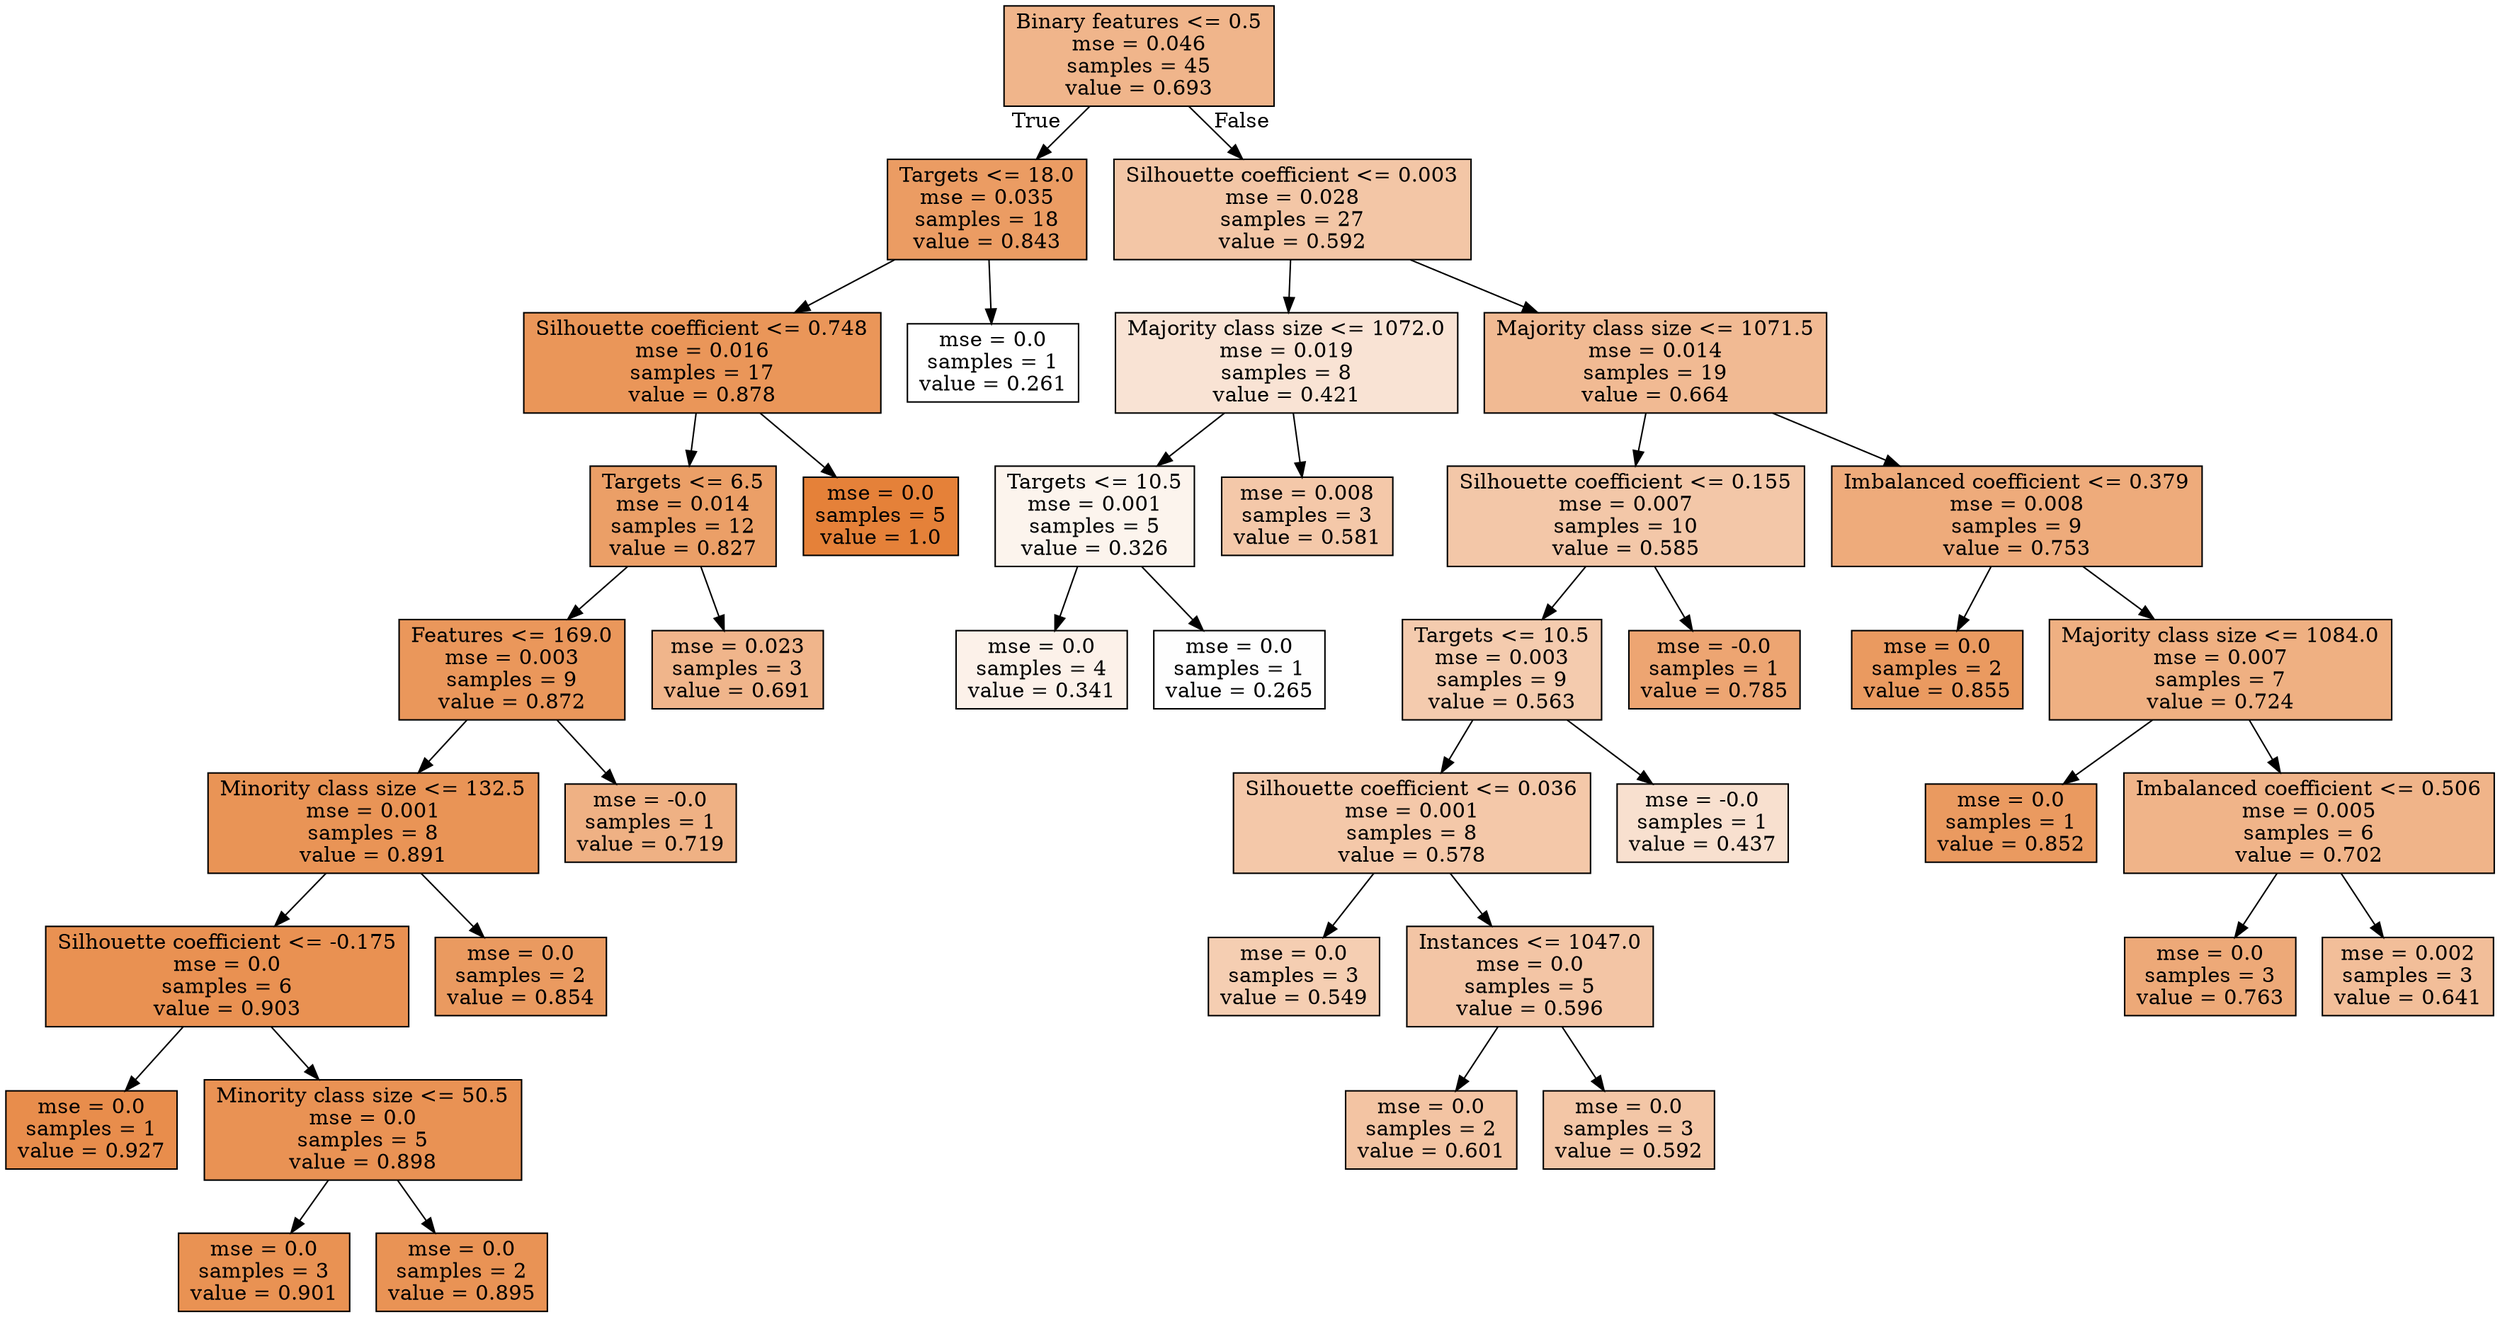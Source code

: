 digraph Tree {
node [shape=box, style="filled", color="black"] ;
0 [label="Binary features <= 0.5\nmse = 0.046\nsamples = 45\nvalue = 0.693", fillcolor="#e5813995"] ;
1 [label="Targets <= 18.0\nmse = 0.035\nsamples = 18\nvalue = 0.843", fillcolor="#e58139c9"] ;
0 -> 1 [labeldistance=2.5, labelangle=45, headlabel="True"] ;
2 [label="Silhouette coefficient <= 0.748\nmse = 0.016\nsamples = 17\nvalue = 0.878", fillcolor="#e58139d5"] ;
1 -> 2 ;
3 [label="Targets <= 6.5\nmse = 0.014\nsamples = 12\nvalue = 0.827", fillcolor="#e58139c3"] ;
2 -> 3 ;
4 [label="Features <= 169.0\nmse = 0.003\nsamples = 9\nvalue = 0.872", fillcolor="#e58139d3"] ;
3 -> 4 ;
5 [label="Minority class size <= 132.5\nmse = 0.001\nsamples = 8\nvalue = 0.891", fillcolor="#e58139d9"] ;
4 -> 5 ;
6 [label="Silhouette coefficient <= -0.175\nmse = 0.0\nsamples = 6\nvalue = 0.903", fillcolor="#e58139de"] ;
5 -> 6 ;
7 [label="mse = 0.0\nsamples = 1\nvalue = 0.927", fillcolor="#e58139e6"] ;
6 -> 7 ;
8 [label="Minority class size <= 50.5\nmse = 0.0\nsamples = 5\nvalue = 0.898", fillcolor="#e58139dc"] ;
6 -> 8 ;
9 [label="mse = 0.0\nsamples = 3\nvalue = 0.901", fillcolor="#e58139dd"] ;
8 -> 9 ;
10 [label="mse = 0.0\nsamples = 2\nvalue = 0.895", fillcolor="#e58139db"] ;
8 -> 10 ;
11 [label="mse = 0.0\nsamples = 2\nvalue = 0.854", fillcolor="#e58139cd"] ;
5 -> 11 ;
12 [label="mse = -0.0\nsamples = 1\nvalue = 0.719", fillcolor="#e581399e"] ;
4 -> 12 ;
13 [label="mse = 0.023\nsamples = 3\nvalue = 0.691", fillcolor="#e5813995"] ;
3 -> 13 ;
14 [label="mse = 0.0\nsamples = 5\nvalue = 1.0", fillcolor="#e58139ff"] ;
2 -> 14 ;
15 [label="mse = 0.0\nsamples = 1\nvalue = 0.261", fillcolor="#e5813900"] ;
1 -> 15 ;
16 [label="Silhouette coefficient <= 0.003\nmse = 0.028\nsamples = 27\nvalue = 0.592", fillcolor="#e5813972"] ;
0 -> 16 [labeldistance=2.5, labelangle=-45, headlabel="False"] ;
17 [label="Majority class size <= 1072.0\nmse = 0.019\nsamples = 8\nvalue = 0.421", fillcolor="#e5813937"] ;
16 -> 17 ;
18 [label="Targets <= 10.5\nmse = 0.001\nsamples = 5\nvalue = 0.326", fillcolor="#e5813916"] ;
17 -> 18 ;
19 [label="mse = 0.0\nsamples = 4\nvalue = 0.341", fillcolor="#e581391c"] ;
18 -> 19 ;
20 [label="mse = 0.0\nsamples = 1\nvalue = 0.265", fillcolor="#e5813901"] ;
18 -> 20 ;
21 [label="mse = 0.008\nsamples = 3\nvalue = 0.581", fillcolor="#e581396e"] ;
17 -> 21 ;
22 [label="Majority class size <= 1071.5\nmse = 0.014\nsamples = 19\nvalue = 0.664", fillcolor="#e581398b"] ;
16 -> 22 ;
23 [label="Silhouette coefficient <= 0.155\nmse = 0.007\nsamples = 10\nvalue = 0.585", fillcolor="#e5813970"] ;
22 -> 23 ;
24 [label="Targets <= 10.5\nmse = 0.003\nsamples = 9\nvalue = 0.563", fillcolor="#e5813968"] ;
23 -> 24 ;
25 [label="Silhouette coefficient <= 0.036\nmse = 0.001\nsamples = 8\nvalue = 0.578", fillcolor="#e581396e"] ;
24 -> 25 ;
26 [label="mse = 0.0\nsamples = 3\nvalue = 0.549", fillcolor="#e5813963"] ;
25 -> 26 ;
27 [label="Instances <= 1047.0\nmse = 0.0\nsamples = 5\nvalue = 0.596", fillcolor="#e5813974"] ;
25 -> 27 ;
28 [label="mse = 0.0\nsamples = 2\nvalue = 0.601", fillcolor="#e5813976"] ;
27 -> 28 ;
29 [label="mse = 0.0\nsamples = 3\nvalue = 0.592", fillcolor="#e5813972"] ;
27 -> 29 ;
30 [label="mse = -0.0\nsamples = 1\nvalue = 0.437", fillcolor="#e581393d"] ;
24 -> 30 ;
31 [label="mse = -0.0\nsamples = 1\nvalue = 0.785", fillcolor="#e58139b5"] ;
23 -> 31 ;
32 [label="Imbalanced coefficient <= 0.379\nmse = 0.008\nsamples = 9\nvalue = 0.753", fillcolor="#e58139aa"] ;
22 -> 32 ;
33 [label="mse = 0.0\nsamples = 2\nvalue = 0.855", fillcolor="#e58139cd"] ;
32 -> 33 ;
34 [label="Majority class size <= 1084.0\nmse = 0.007\nsamples = 7\nvalue = 0.724", fillcolor="#e58139a0"] ;
32 -> 34 ;
35 [label="mse = 0.0\nsamples = 1\nvalue = 0.852", fillcolor="#e58139cc"] ;
34 -> 35 ;
36 [label="Imbalanced coefficient <= 0.506\nmse = 0.005\nsamples = 6\nvalue = 0.702", fillcolor="#e5813998"] ;
34 -> 36 ;
37 [label="mse = 0.0\nsamples = 3\nvalue = 0.763", fillcolor="#e58139ad"] ;
36 -> 37 ;
38 [label="mse = 0.002\nsamples = 3\nvalue = 0.641", fillcolor="#e5813983"] ;
36 -> 38 ;
}